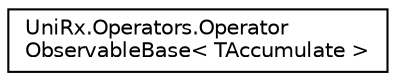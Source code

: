 digraph "Graphical Class Hierarchy"
{
 // LATEX_PDF_SIZE
  edge [fontname="Helvetica",fontsize="10",labelfontname="Helvetica",labelfontsize="10"];
  node [fontname="Helvetica",fontsize="10",shape=record];
  rankdir="LR";
  Node0 [label="UniRx.Operators.Operator\lObservableBase\< TAccumulate \>",height=0.2,width=0.4,color="black", fillcolor="white", style="filled",URL="$class_uni_rx_1_1_operators_1_1_operator_observable_base.html",tooltip=" "];
}
